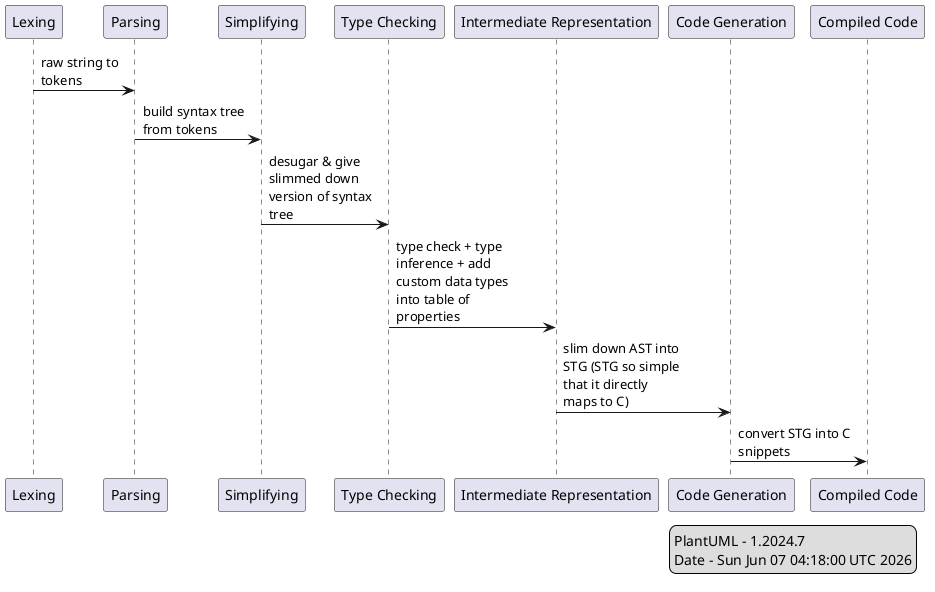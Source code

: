 @startuml
legend right
PlantUML - %version()
Date - %date()
end legend

skinparam maxMessageSize 120

Lexing -> Parsing: raw string to tokens
Parsing -> Simplifying: build syntax tree from tokens
Simplifying -> "Type Checking": desugar & give slimmed down version of syntax tree
"Type Checking" -> "Intermediate Representation": type check + type inference + add custom data types into table of properties
"Intermediate Representation" -> "Code Generation": slim down AST into STG (STG so simple that it directly maps to C)
"Code Generation" -> "Compiled Code": convert STG into C snippets
@enduml